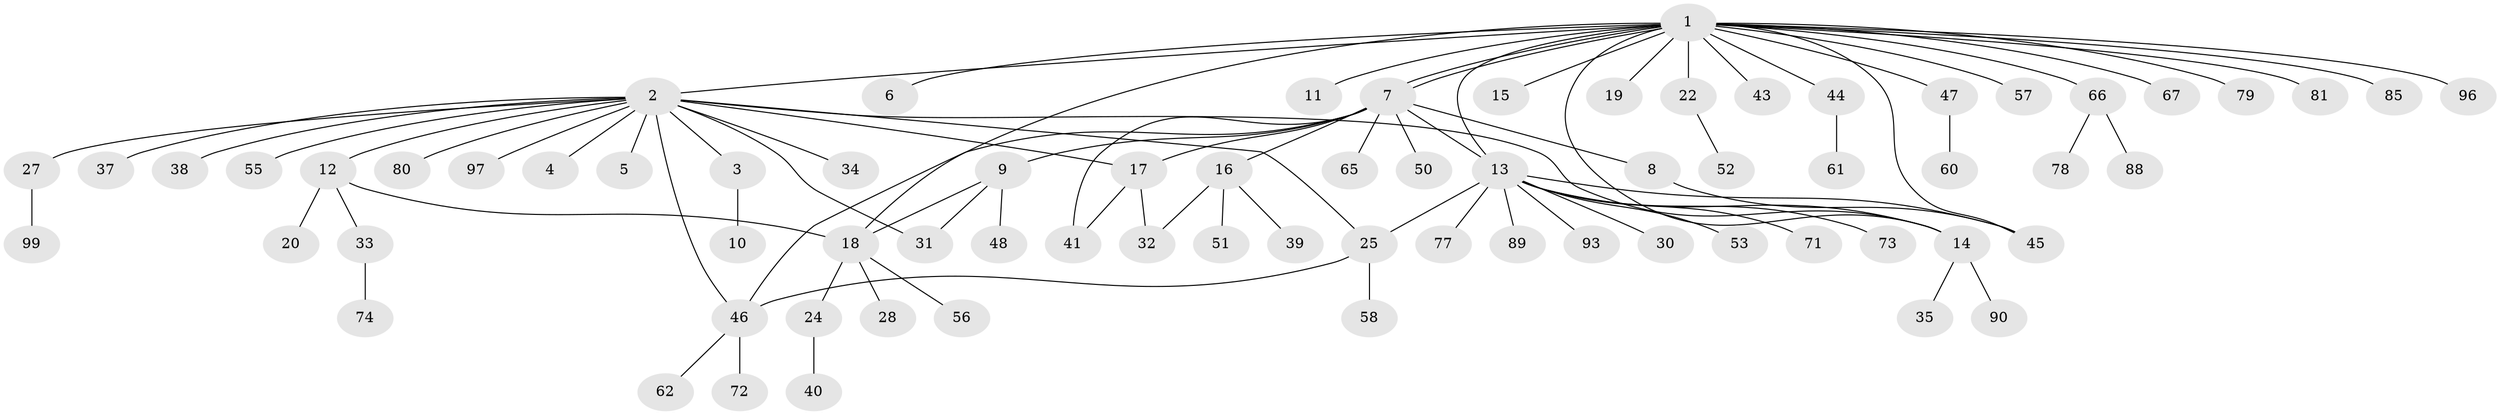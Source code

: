 // original degree distribution, {23: 0.01, 18: 0.01, 2: 0.19, 1: 0.58, 12: 0.01, 3: 0.11, 4: 0.04, 10: 0.01, 6: 0.02, 5: 0.02}
// Generated by graph-tools (version 1.1) at 2025/38/02/21/25 10:38:54]
// undirected, 73 vertices, 87 edges
graph export_dot {
graph [start="1"]
  node [color=gray90,style=filled];
  1 [super="+21"];
  2 [super="+91"];
  3;
  4;
  5;
  6;
  7 [super="+69"];
  8 [super="+82"];
  9 [super="+95"];
  10;
  11;
  12 [super="+26"];
  13 [super="+36"];
  14 [super="+86"];
  15;
  16 [super="+68"];
  17 [super="+49"];
  18 [super="+23"];
  19 [super="+29"];
  20 [super="+98"];
  22;
  24;
  25 [super="+100"];
  27;
  28;
  30;
  31;
  32 [super="+64"];
  33 [super="+76"];
  34;
  35;
  37;
  38;
  39;
  40 [super="+42"];
  41 [super="+87"];
  43 [super="+94"];
  44 [super="+54"];
  45 [super="+75"];
  46 [super="+63"];
  47 [super="+84"];
  48 [super="+70"];
  50;
  51;
  52;
  53;
  55 [super="+59"];
  56;
  57;
  58;
  60;
  61;
  62 [super="+83"];
  65;
  66 [super="+92"];
  67;
  71;
  72;
  73;
  74;
  77;
  78;
  79;
  80;
  81;
  85;
  88;
  89;
  90;
  93;
  96;
  97;
  99;
  1 -- 2 [weight=2];
  1 -- 6;
  1 -- 7;
  1 -- 7;
  1 -- 11;
  1 -- 13;
  1 -- 14;
  1 -- 15;
  1 -- 18;
  1 -- 19;
  1 -- 22;
  1 -- 43;
  1 -- 44;
  1 -- 47;
  1 -- 66;
  1 -- 67;
  1 -- 79;
  1 -- 81;
  1 -- 85;
  1 -- 96;
  1 -- 57;
  1 -- 45;
  2 -- 3;
  2 -- 4;
  2 -- 5;
  2 -- 12;
  2 -- 14;
  2 -- 25;
  2 -- 27;
  2 -- 31;
  2 -- 34;
  2 -- 37;
  2 -- 38;
  2 -- 55;
  2 -- 80;
  2 -- 97;
  2 -- 46;
  2 -- 17;
  3 -- 10;
  7 -- 8;
  7 -- 9;
  7 -- 16;
  7 -- 17;
  7 -- 41;
  7 -- 46;
  7 -- 50;
  7 -- 65;
  7 -- 13;
  8 -- 45;
  9 -- 48;
  9 -- 18;
  9 -- 31;
  12 -- 20;
  12 -- 33;
  12 -- 18;
  13 -- 14;
  13 -- 30;
  13 -- 45;
  13 -- 71;
  13 -- 73;
  13 -- 77;
  13 -- 89;
  13 -- 53;
  13 -- 93;
  13 -- 25;
  14 -- 35;
  14 -- 90;
  16 -- 32;
  16 -- 39;
  16 -- 51;
  17 -- 32;
  17 -- 41;
  18 -- 24;
  18 -- 28;
  18 -- 56;
  22 -- 52;
  24 -- 40;
  25 -- 58;
  25 -- 46;
  27 -- 99;
  33 -- 74;
  44 -- 61;
  46 -- 62;
  46 -- 72;
  47 -- 60;
  66 -- 78;
  66 -- 88;
}
